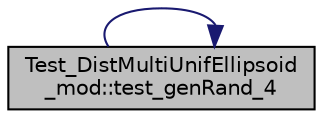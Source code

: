 digraph "Test_DistMultiUnifEllipsoid_mod::test_genRand_4"
{
 // LATEX_PDF_SIZE
  edge [fontname="Helvetica",fontsize="10",labelfontname="Helvetica",labelfontsize="10"];
  node [fontname="Helvetica",fontsize="10",shape=record];
  rankdir="LR";
  Node1 [label="Test_DistMultiUnifEllipsoid\l_mod::test_genRand_4",height=0.2,width=0.4,color="black", fillcolor="grey75", style="filled", fontcolor="black",tooltip="Test the random number generator with no input mean or Cholesky factorization."];
  Node1 -> Node1 [color="midnightblue",fontsize="10",style="solid",fontname="Helvetica"];
}
